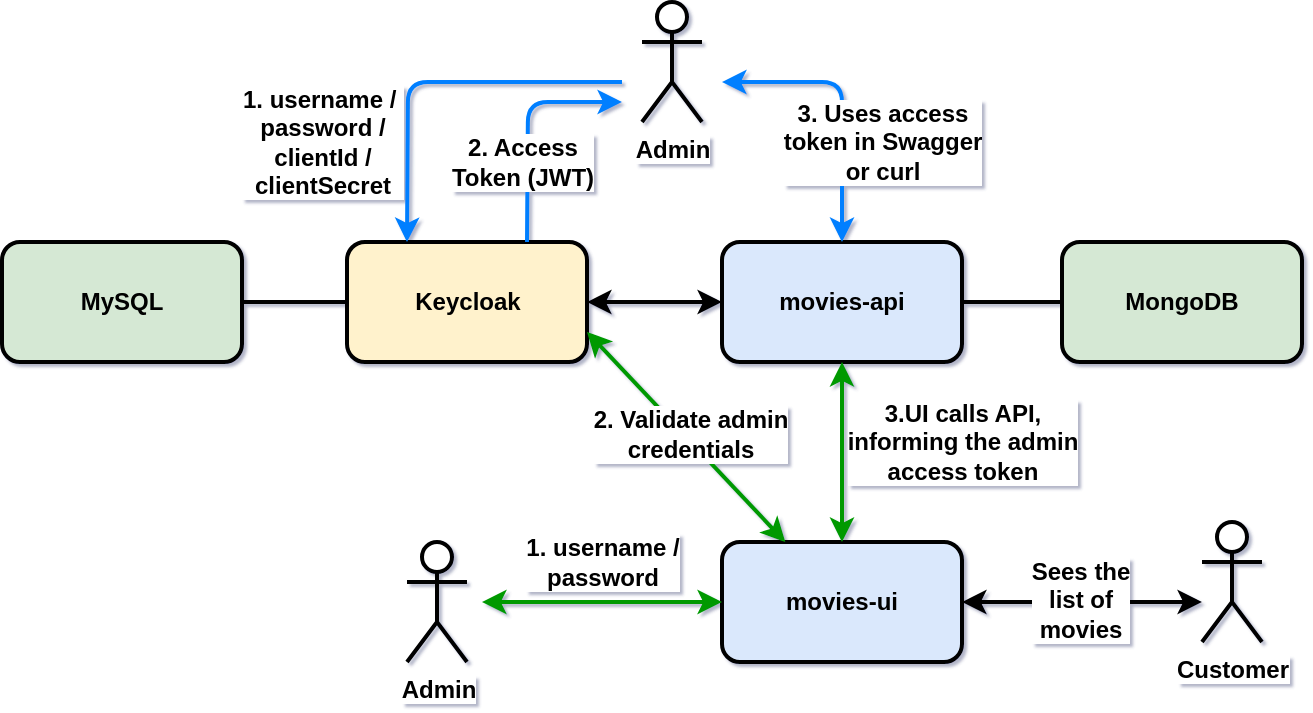 <mxfile version="10.8.5" type="device"><diagram id="2y-wopMy5Lle05HrTWcG" name="Page-1"><mxGraphModel dx="758" dy="529" grid="1" gridSize="10" guides="1" tooltips="1" connect="1" arrows="1" fold="1" page="1" pageScale="1" pageWidth="850" pageHeight="1100" math="0" shadow="1"><root><mxCell id="0"/><mxCell id="1" parent="0"/><mxCell id="9UnkAYfGnmLMf_W8BQil-1" value="Keycloak" style="rounded=1;whiteSpace=wrap;html=1;strokeWidth=2;fontStyle=1;fillColor=#fff2cc;strokeColor=#000000;" parent="1" vertex="1"><mxGeometry x="192.5" y="140" width="120" height="60" as="geometry"/></mxCell><mxCell id="9UnkAYfGnmLMf_W8BQil-2" value="movies-ui" style="rounded=1;whiteSpace=wrap;html=1;strokeWidth=2;fontStyle=1;fillColor=#dae8fc;strokeColor=#000000;" parent="1" vertex="1"><mxGeometry x="380" y="290" width="120" height="60" as="geometry"/></mxCell><mxCell id="9UnkAYfGnmLMf_W8BQil-3" value="MongoDB" style="rounded=1;whiteSpace=wrap;html=1;strokeWidth=2;fontStyle=1;fillColor=#d5e8d4;strokeColor=#000000;" parent="1" vertex="1"><mxGeometry x="550" y="140" width="120" height="60" as="geometry"/></mxCell><mxCell id="9UnkAYfGnmLMf_W8BQil-4" value="movies-api" style="rounded=1;whiteSpace=wrap;html=1;strokeWidth=2;fontStyle=1;fillColor=#dae8fc;strokeColor=#000000;" parent="1" vertex="1"><mxGeometry x="380" y="140" width="120" height="60" as="geometry"/></mxCell><mxCell id="9UnkAYfGnmLMf_W8BQil-5" value="MySQL" style="rounded=1;whiteSpace=wrap;html=1;strokeWidth=2;fontStyle=1;fillColor=#d5e8d4;strokeColor=#000000;" parent="1" vertex="1"><mxGeometry x="20" y="140" width="120" height="60" as="geometry"/></mxCell><mxCell id="9UnkAYfGnmLMf_W8BQil-6" value="" style="endArrow=none;html=1;entryX=0;entryY=0.5;entryDx=0;entryDy=0;strokeWidth=2;exitX=1;exitY=0.5;exitDx=0;exitDy=0;" parent="1" source="9UnkAYfGnmLMf_W8BQil-5" target="9UnkAYfGnmLMf_W8BQil-1" edge="1"><mxGeometry width="50" height="50" relative="1" as="geometry"><mxPoint x="90" y="270" as="sourcePoint"/><mxPoint x="140" y="230" as="targetPoint"/></mxGeometry></mxCell><mxCell id="9UnkAYfGnmLMf_W8BQil-7" value="" style="endArrow=none;html=1;entryX=0;entryY=0.5;entryDx=0;entryDy=0;strokeWidth=2;exitX=1;exitY=0.5;exitDx=0;exitDy=0;" parent="1" source="9UnkAYfGnmLMf_W8BQil-4" target="9UnkAYfGnmLMf_W8BQil-3" edge="1"><mxGeometry width="50" height="50" relative="1" as="geometry"><mxPoint x="100" y="280" as="sourcePoint"/><mxPoint x="100" y="210" as="targetPoint"/></mxGeometry></mxCell><mxCell id="9UnkAYfGnmLMf_W8BQil-8" value="" style="endArrow=classic;startArrow=classic;html=1;strokeWidth=2;exitX=1;exitY=0.75;exitDx=0;exitDy=0;strokeColor=#009900;" parent="1" source="9UnkAYfGnmLMf_W8BQil-1" target="9UnkAYfGnmLMf_W8BQil-2" edge="1"><mxGeometry width="50" height="50" relative="1" as="geometry"><mxPoint x="190" y="200" as="sourcePoint"/><mxPoint x="240" y="150" as="targetPoint"/></mxGeometry></mxCell><mxCell id="9UnkAYfGnmLMf_W8BQil-30" value="&lt;b&gt;2. Validate admin&lt;br&gt;credentials&lt;/b&gt;" style="text;html=1;resizable=0;points=[];align=center;verticalAlign=middle;labelBackgroundColor=#ffffff;" parent="9UnkAYfGnmLMf_W8BQil-8" vertex="1" connectable="0"><mxGeometry x="0.0" y="2" relative="1" as="geometry"><mxPoint as="offset"/></mxGeometry></mxCell><mxCell id="9UnkAYfGnmLMf_W8BQil-9" value="" style="endArrow=classic;startArrow=classic;html=1;strokeWidth=2;exitX=1;exitY=0.5;exitDx=0;exitDy=0;entryX=0;entryY=0.5;entryDx=0;entryDy=0;" parent="1" source="9UnkAYfGnmLMf_W8BQil-1" target="9UnkAYfGnmLMf_W8BQil-4" edge="1"><mxGeometry width="50" height="50" relative="1" as="geometry"><mxPoint x="180" y="300" as="sourcePoint"/><mxPoint x="230" y="250" as="targetPoint"/></mxGeometry></mxCell><mxCell id="9UnkAYfGnmLMf_W8BQil-10" value="" style="endArrow=classic;startArrow=classic;html=1;strokeWidth=2;strokeColor=#009900;" parent="1" edge="1"><mxGeometry width="50" height="50" relative="1" as="geometry"><mxPoint x="440" y="290" as="sourcePoint"/><mxPoint x="440" y="200" as="targetPoint"/></mxGeometry></mxCell><mxCell id="9UnkAYfGnmLMf_W8BQil-31" value="&lt;b&gt;3.UI calls API,&lt;br&gt;informing the admin&lt;br&gt;access token&lt;br&gt;&lt;/b&gt;" style="text;html=1;resizable=0;points=[];align=center;verticalAlign=middle;labelBackgroundColor=#ffffff;" parent="9UnkAYfGnmLMf_W8BQil-10" vertex="1" connectable="0"><mxGeometry x="0.067" relative="1" as="geometry"><mxPoint x="60" y="-2" as="offset"/></mxGeometry></mxCell><mxCell id="9UnkAYfGnmLMf_W8BQil-11" value="&lt;b&gt;Admin&lt;/b&gt;" style="shape=umlActor;verticalLabelPosition=bottom;labelBackgroundColor=#ffffff;verticalAlign=top;html=1;outlineConnect=0;strokeColor=#000000;strokeWidth=2;" parent="1" vertex="1"><mxGeometry x="340" y="20" width="30" height="60" as="geometry"/></mxCell><mxCell id="9UnkAYfGnmLMf_W8BQil-12" value="" style="endArrow=classic;html=1;strokeWidth=2;entryX=0.5;entryY=0;entryDx=0;entryDy=0;startArrow=classic;startFill=1;strokeColor=#007FFF;" parent="1" target="9UnkAYfGnmLMf_W8BQil-4" edge="1"><mxGeometry width="50" height="50" relative="1" as="geometry"><mxPoint x="380" y="60" as="sourcePoint"/><mxPoint x="290" y="360" as="targetPoint"/><Array as="points"><mxPoint x="440" y="60"/></Array></mxGeometry></mxCell><mxCell id="9UnkAYfGnmLMf_W8BQil-13" value="&lt;b&gt;&lt;span&gt;3. Uses access&lt;br&gt;token in&amp;nbsp;&lt;/span&gt;&lt;span&gt;Swagger&lt;br&gt;or curl&lt;br&gt;&lt;/span&gt;&lt;/b&gt;" style="text;html=1;resizable=0;points=[];align=center;verticalAlign=middle;labelBackgroundColor=#ffffff;" parent="9UnkAYfGnmLMf_W8BQil-12" vertex="1" connectable="0"><mxGeometry x="-0.085" y="1" relative="1" as="geometry"><mxPoint x="19" y="26" as="offset"/></mxGeometry></mxCell><mxCell id="9UnkAYfGnmLMf_W8BQil-14" value="&lt;b style=&quot;font-size: 12px&quot;&gt;&lt;span&gt;1. username /&amp;nbsp;&lt;br&gt;password /&lt;br&gt;clientId /&lt;br&gt;clientSecret&lt;br&gt;&lt;/span&gt;&lt;/b&gt;" style="endArrow=classic;html=1;strokeWidth=2;entryX=0.25;entryY=0;entryDx=0;entryDy=0;startArrow=none;startFill=0;strokeColor=#007FFF;endFill=1;" parent="1" target="9UnkAYfGnmLMf_W8BQil-1" edge="1"><mxGeometry x="0.144" y="52" width="50" height="50" relative="1" as="geometry"><mxPoint x="330" y="60" as="sourcePoint"/><mxPoint x="220" y="320" as="targetPoint"/><Array as="points"><mxPoint x="223" y="60"/></Array><mxPoint x="-95" y="30" as="offset"/></mxGeometry></mxCell><mxCell id="9UnkAYfGnmLMf_W8BQil-17" value="&lt;b&gt;Admin&lt;/b&gt;" style="shape=umlActor;verticalLabelPosition=bottom;labelBackgroundColor=#ffffff;verticalAlign=top;html=1;outlineConnect=0;strokeColor=#000000;strokeWidth=2;" parent="1" vertex="1"><mxGeometry x="222.5" y="290" width="30" height="60" as="geometry"/></mxCell><mxCell id="9UnkAYfGnmLMf_W8BQil-18" value="" style="endArrow=classic;startArrow=classic;html=1;strokeWidth=2;entryX=0;entryY=0.5;entryDx=0;entryDy=0;strokeColor=#009900;" parent="1" target="9UnkAYfGnmLMf_W8BQil-2" edge="1"><mxGeometry width="50" height="50" relative="1" as="geometry"><mxPoint x="260" y="320" as="sourcePoint"/><mxPoint x="330" y="290" as="targetPoint"/></mxGeometry></mxCell><mxCell id="9UnkAYfGnmLMf_W8BQil-23" value="&lt;b&gt;1. username /&lt;br&gt;password&lt;br&gt;&lt;/b&gt;" style="text;html=1;resizable=0;points=[];align=center;verticalAlign=middle;labelBackgroundColor=#ffffff;" parent="9UnkAYfGnmLMf_W8BQil-18" vertex="1" connectable="0"><mxGeometry x="-0.183" y="1" relative="1" as="geometry"><mxPoint x="11" y="-19" as="offset"/></mxGeometry></mxCell><mxCell id="9UnkAYfGnmLMf_W8BQil-24" value="&lt;b&gt;Customer&lt;/b&gt;" style="shape=umlActor;verticalLabelPosition=bottom;labelBackgroundColor=#ffffff;verticalAlign=top;html=1;outlineConnect=0;strokeColor=#000000;strokeWidth=2;" parent="1" vertex="1"><mxGeometry x="620" y="280" width="30" height="60" as="geometry"/></mxCell><mxCell id="9UnkAYfGnmLMf_W8BQil-25" value="" style="endArrow=classic;startArrow=classic;html=1;strokeWidth=2;exitX=1;exitY=0.5;exitDx=0;exitDy=0;" parent="1" source="9UnkAYfGnmLMf_W8BQil-2" edge="1"><mxGeometry width="50" height="50" relative="1" as="geometry"><mxPoint x="500" y="330" as="sourcePoint"/><mxPoint x="620" y="320" as="targetPoint"/></mxGeometry></mxCell><mxCell id="9UnkAYfGnmLMf_W8BQil-32" value="&lt;b&gt;Sees the&lt;br&gt;list of&lt;br&gt;movies&lt;/b&gt;&lt;br&gt;" style="text;html=1;resizable=0;points=[];align=center;verticalAlign=middle;labelBackgroundColor=#ffffff;" parent="9UnkAYfGnmLMf_W8BQil-25" vertex="1" connectable="0"><mxGeometry x="-0.017" y="1" relative="1" as="geometry"><mxPoint as="offset"/></mxGeometry></mxCell><mxCell id="IaG4AMf1kBcs-ntEclLL-1" value="&lt;b&gt;&lt;span&gt;&lt;br&gt;&lt;/span&gt;&lt;/b&gt;" style="endArrow=classic;html=1;strokeWidth=2;startArrow=none;startFill=0;strokeColor=#007FFF;endFill=1;exitX=0.75;exitY=0;exitDx=0;exitDy=0;" edge="1" parent="1" source="9UnkAYfGnmLMf_W8BQil-1"><mxGeometry x="0.144" y="47" width="50" height="50" relative="1" as="geometry"><mxPoint x="340" y="70" as="sourcePoint"/><mxPoint x="330" y="70" as="targetPoint"/><Array as="points"><mxPoint x="283" y="70"/></Array><mxPoint x="-90" y="20" as="offset"/></mxGeometry></mxCell><mxCell id="IaG4AMf1kBcs-ntEclLL-2" value="&lt;b&gt;2. Access&lt;br&gt;Token (JWT)&lt;/b&gt;" style="text;html=1;resizable=0;points=[];align=center;verticalAlign=middle;labelBackgroundColor=#ffffff;" vertex="1" connectable="0" parent="IaG4AMf1kBcs-ntEclLL-1"><mxGeometry x="-0.624" relative="1" as="geometry"><mxPoint x="-3" y="-18" as="offset"/></mxGeometry></mxCell></root></mxGraphModel></diagram></mxfile>